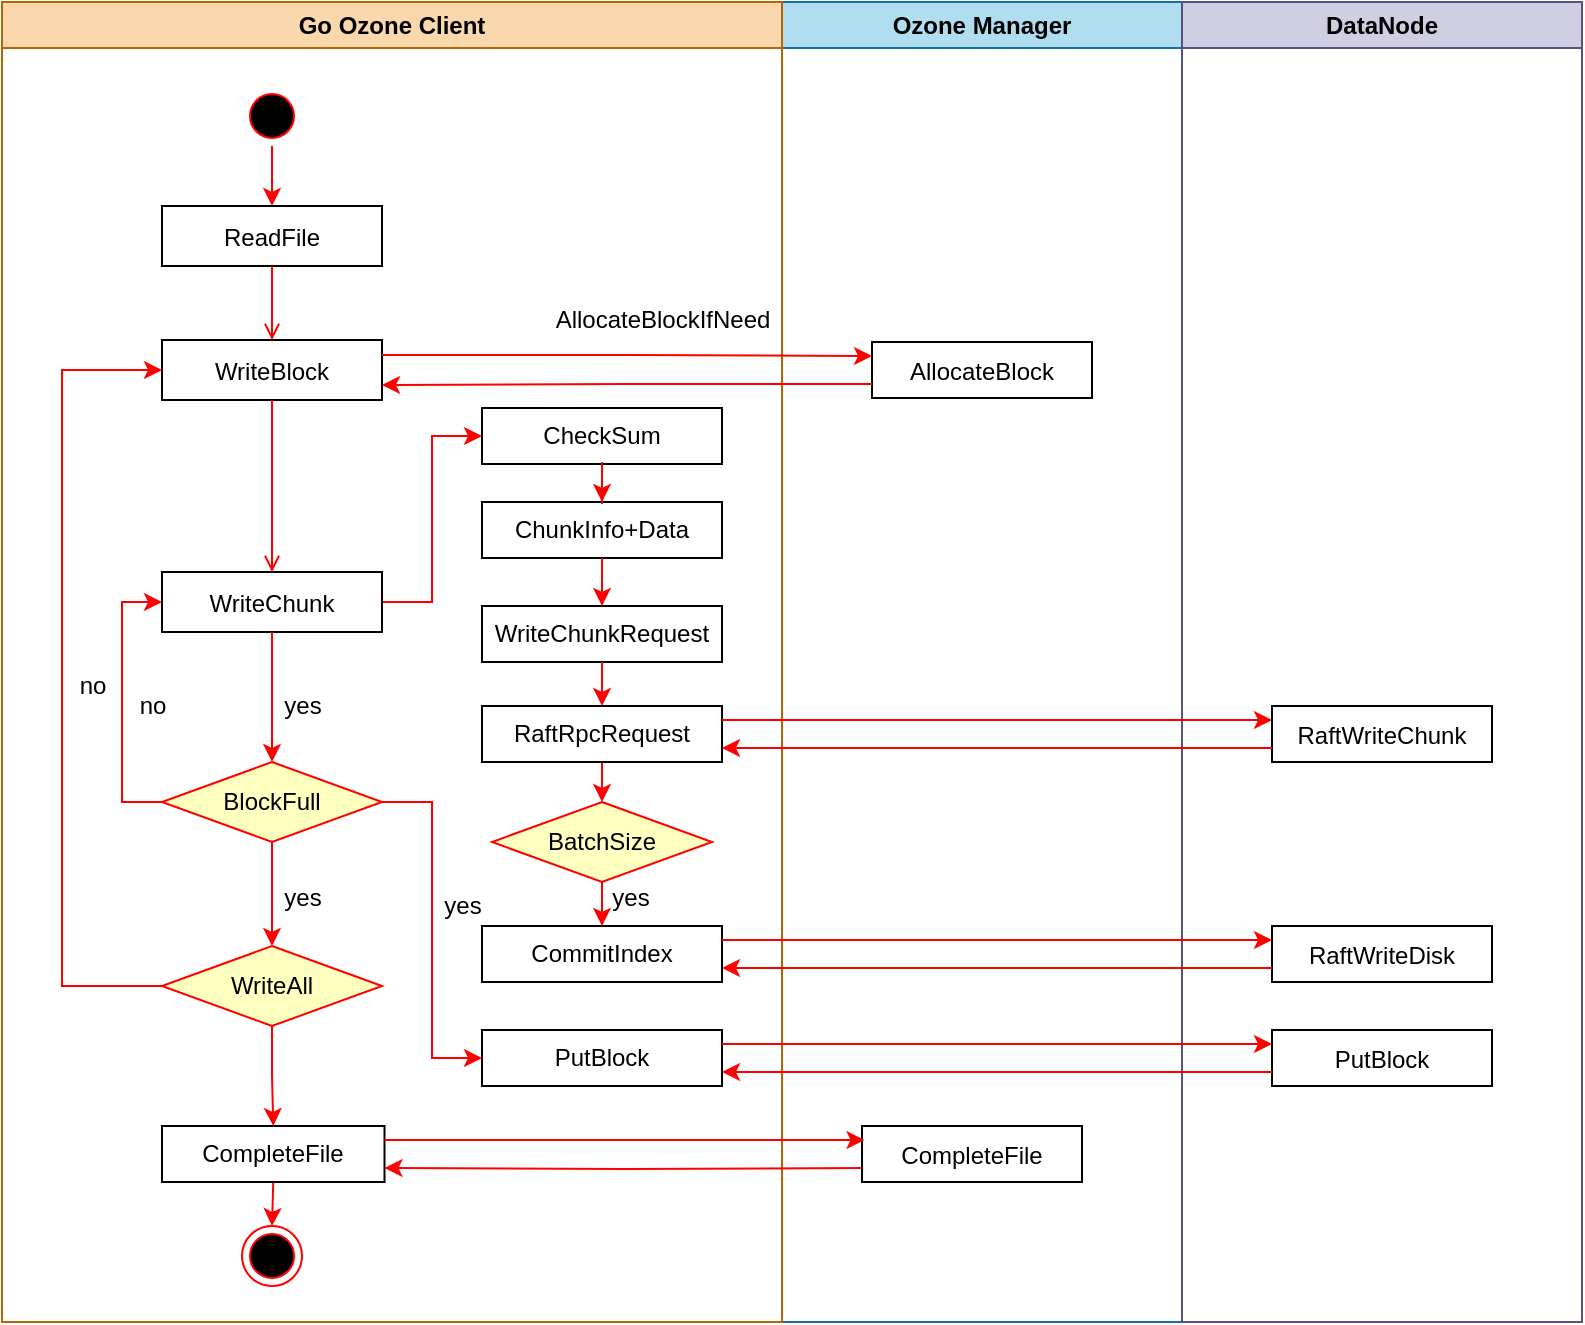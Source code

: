 <mxfile version="14.4.7" type="github">
  <diagram name="Page-1" id="e7e014a7-5840-1c2e-5031-d8a46d1fe8dd">
    <mxGraphModel dx="946" dy="515" grid="1" gridSize="10" guides="1" tooltips="1" connect="1" arrows="1" fold="1" page="1" pageScale="1" pageWidth="1169" pageHeight="826" background="#ffffff" math="0" shadow="0">
      <root>
        <mxCell id="0" />
        <mxCell id="1" parent="0" />
        <mxCell id="3" value="Ozone Manager" style="swimlane;whiteSpace=wrap;fillColor=#b1ddf0;strokeColor=#10739e;" parent="1" vertex="1">
          <mxGeometry x="510" y="128" width="200" height="660" as="geometry" />
        </mxCell>
        <mxCell id="15" value="AllocateBlock" style="" parent="3" vertex="1">
          <mxGeometry x="45" y="170" width="110" height="28" as="geometry" />
        </mxCell>
        <mxCell id="2" value="Go Ozone Client" style="swimlane;whiteSpace=wrap;fillColor=#fad7ac;strokeColor=#b46504;" parent="3" vertex="1">
          <mxGeometry x="-390" width="390" height="660" as="geometry" />
        </mxCell>
        <mxCell id="Hb1o-aAh4JWjioTGs-aV-61" style="edgeStyle=orthogonalEdgeStyle;rounded=0;orthogonalLoop=1;jettySize=auto;html=1;exitX=0.5;exitY=1;exitDx=0;exitDy=0;entryX=0.5;entryY=0;entryDx=0;entryDy=0;strokeColor=#FF0000;" edge="1" parent="2" source="5" target="7">
          <mxGeometry relative="1" as="geometry" />
        </mxCell>
        <mxCell id="5" value="" style="ellipse;shape=startState;fillColor=#000000;strokeColor=#ff0000;" parent="2" vertex="1">
          <mxGeometry x="120" y="42" width="30" height="30" as="geometry" />
        </mxCell>
        <mxCell id="7" value="ReadFile" style="" parent="2" vertex="1">
          <mxGeometry x="80" y="102" width="110" height="30" as="geometry" />
        </mxCell>
        <mxCell id="8" value="WriteBlock" style="" parent="2" vertex="1">
          <mxGeometry x="80" y="169" width="110" height="30" as="geometry" />
        </mxCell>
        <mxCell id="9" value="" style="endArrow=open;strokeColor=#FF0000;endFill=1;rounded=0" parent="2" source="7" target="8" edge="1">
          <mxGeometry relative="1" as="geometry" />
        </mxCell>
        <mxCell id="Hb1o-aAh4JWjioTGs-aV-103" style="edgeStyle=orthogonalEdgeStyle;rounded=0;orthogonalLoop=1;jettySize=auto;html=1;exitX=1;exitY=0.5;exitDx=0;exitDy=0;entryX=0;entryY=0.5;entryDx=0;entryDy=0;strokeColor=#FF0000;" edge="1" parent="2" source="10" target="Hb1o-aAh4JWjioTGs-aV-71">
          <mxGeometry relative="1" as="geometry" />
        </mxCell>
        <mxCell id="10" value="WriteChunk" style="" parent="2" vertex="1">
          <mxGeometry x="80" y="285" width="110" height="30" as="geometry" />
        </mxCell>
        <mxCell id="11" value="" style="endArrow=open;strokeColor=#FF0000;endFill=1;rounded=0" parent="2" source="8" target="10" edge="1">
          <mxGeometry relative="1" as="geometry" />
        </mxCell>
        <mxCell id="Hb1o-aAh4JWjioTGs-aV-48" style="edgeStyle=orthogonalEdgeStyle;rounded=0;orthogonalLoop=1;jettySize=auto;html=1;exitX=0;exitY=0.5;exitDx=0;exitDy=0;entryX=0;entryY=0.5;entryDx=0;entryDy=0;strokeColor=#FF0000;" edge="1" parent="2" source="Hb1o-aAh4JWjioTGs-aV-41" target="10">
          <mxGeometry relative="1" as="geometry" />
        </mxCell>
        <mxCell id="Hb1o-aAh4JWjioTGs-aV-52" style="edgeStyle=orthogonalEdgeStyle;rounded=0;orthogonalLoop=1;jettySize=auto;html=1;exitX=0.5;exitY=1;exitDx=0;exitDy=0;entryX=0.5;entryY=0;entryDx=0;entryDy=0;strokeColor=#FF0000;" edge="1" parent="2" source="Hb1o-aAh4JWjioTGs-aV-41" target="Hb1o-aAh4JWjioTGs-aV-50">
          <mxGeometry relative="1" as="geometry" />
        </mxCell>
        <mxCell id="Hb1o-aAh4JWjioTGs-aV-41" value="BlockFull" style="rhombus;whiteSpace=wrap;html=1;strokeColor=#FF0000;fillColor=#FFFFC0;" vertex="1" parent="2">
          <mxGeometry x="80" y="380" width="110" height="40" as="geometry" />
        </mxCell>
        <mxCell id="Hb1o-aAh4JWjioTGs-aV-42" value="" style="edgeStyle=orthogonalEdgeStyle;rounded=0;orthogonalLoop=1;jettySize=auto;html=1;strokeColor=#FF0000;" edge="1" parent="2" source="10" target="Hb1o-aAh4JWjioTGs-aV-41">
          <mxGeometry relative="1" as="geometry" />
        </mxCell>
        <mxCell id="Hb1o-aAh4JWjioTGs-aV-45" value="AllocateBlockIfNeed" style="text;html=1;align=center;verticalAlign=middle;resizable=0;points=[];autosize=1;" vertex="1" parent="2">
          <mxGeometry x="270" y="149" width="120" height="20" as="geometry" />
        </mxCell>
        <mxCell id="Hb1o-aAh4JWjioTGs-aV-54" style="edgeStyle=orthogonalEdgeStyle;rounded=0;orthogonalLoop=1;jettySize=auto;html=1;exitX=0;exitY=0.5;exitDx=0;exitDy=0;strokeColor=#FF0000;" edge="1" parent="2" source="Hb1o-aAh4JWjioTGs-aV-50">
          <mxGeometry relative="1" as="geometry">
            <mxPoint x="80" y="184" as="targetPoint" />
            <Array as="points">
              <mxPoint x="30" y="492" />
              <mxPoint x="30" y="184" />
              <mxPoint x="80" y="184" />
            </Array>
          </mxGeometry>
        </mxCell>
        <mxCell id="Hb1o-aAh4JWjioTGs-aV-50" value="WriteAll" style="rhombus;whiteSpace=wrap;html=1;strokeColor=#FF0000;fillColor=#FFFFC0;" vertex="1" parent="2">
          <mxGeometry x="80" y="472" width="110" height="40" as="geometry" />
        </mxCell>
        <mxCell id="Hb1o-aAh4JWjioTGs-aV-53" value="yes" style="text;html=1;align=center;verticalAlign=middle;resizable=0;points=[];autosize=1;" vertex="1" parent="2">
          <mxGeometry x="135" y="342" width="30" height="20" as="geometry" />
        </mxCell>
        <mxCell id="Hb1o-aAh4JWjioTGs-aV-49" value="no" style="text;html=1;align=center;verticalAlign=middle;resizable=0;points=[];autosize=1;" vertex="1" parent="2">
          <mxGeometry x="60" y="342" width="30" height="20" as="geometry" />
        </mxCell>
        <mxCell id="Hb1o-aAh4JWjioTGs-aV-67" style="edgeStyle=orthogonalEdgeStyle;rounded=0;orthogonalLoop=1;jettySize=auto;html=1;exitX=0.5;exitY=1;exitDx=0;exitDy=0;entryX=0.5;entryY=0;entryDx=0;entryDy=0;strokeColor=#FF0000;" edge="1" parent="2" source="Hb1o-aAh4JWjioTGs-aV-63" target="Hb1o-aAh4JWjioTGs-aV-66">
          <mxGeometry relative="1" as="geometry" />
        </mxCell>
        <mxCell id="Hb1o-aAh4JWjioTGs-aV-63" value="CompleteFile" style="whiteSpace=wrap;html=1;fillColor=#FFFFFF;" vertex="1" parent="2">
          <mxGeometry x="80" y="562" width="111.25" height="28" as="geometry" />
        </mxCell>
        <mxCell id="Hb1o-aAh4JWjioTGs-aV-64" value="" style="edgeStyle=orthogonalEdgeStyle;rounded=0;orthogonalLoop=1;jettySize=auto;html=1;strokeColor=#FF0000;" edge="1" parent="2" source="Hb1o-aAh4JWjioTGs-aV-50" target="Hb1o-aAh4JWjioTGs-aV-63">
          <mxGeometry relative="1" as="geometry" />
        </mxCell>
        <mxCell id="Hb1o-aAh4JWjioTGs-aV-55" value="no" style="text;html=1;align=center;verticalAlign=middle;resizable=0;points=[];autosize=1;" vertex="1" parent="2">
          <mxGeometry x="30" y="332" width="30" height="20" as="geometry" />
        </mxCell>
        <mxCell id="Hb1o-aAh4JWjioTGs-aV-65" value="yes" style="text;html=1;align=center;verticalAlign=middle;resizable=0;points=[];autosize=1;" vertex="1" parent="2">
          <mxGeometry x="135" y="438" width="30" height="20" as="geometry" />
        </mxCell>
        <mxCell id="Hb1o-aAh4JWjioTGs-aV-66" value="" style="ellipse;html=1;shape=endState;fillColor=#000000;strokeColor=#ff0000;" vertex="1" parent="2">
          <mxGeometry x="120" y="612" width="30" height="30" as="geometry" />
        </mxCell>
        <mxCell id="Hb1o-aAh4JWjioTGs-aV-71" value="CheckSum" style="rounded=0;whiteSpace=wrap;html=1;strokeColor=#000000;fillColor=#FFFFFF;" vertex="1" parent="2">
          <mxGeometry x="240" y="203" width="120" height="28" as="geometry" />
        </mxCell>
        <mxCell id="Hb1o-aAh4JWjioTGs-aV-72" value="ChunkInfo+Data" style="rounded=0;whiteSpace=wrap;html=1;strokeColor=#000000;fillColor=#FFFFFF;" vertex="1" parent="2">
          <mxGeometry x="240" y="250" width="120" height="28" as="geometry" />
        </mxCell>
        <mxCell id="Hb1o-aAh4JWjioTGs-aV-73" value="" style="edgeStyle=orthogonalEdgeStyle;rounded=0;orthogonalLoop=1;jettySize=auto;html=1;strokeColor=#FF0000;" edge="1" parent="2" source="Hb1o-aAh4JWjioTGs-aV-71" target="Hb1o-aAh4JWjioTGs-aV-72">
          <mxGeometry relative="1" as="geometry" />
        </mxCell>
        <mxCell id="Hb1o-aAh4JWjioTGs-aV-74" value="WriteChunkRequest" style="rounded=0;whiteSpace=wrap;html=1;strokeColor=#000000;fillColor=#FFFFFF;" vertex="1" parent="2">
          <mxGeometry x="240" y="302" width="120" height="28" as="geometry" />
        </mxCell>
        <mxCell id="Hb1o-aAh4JWjioTGs-aV-75" value="" style="edgeStyle=orthogonalEdgeStyle;rounded=0;orthogonalLoop=1;jettySize=auto;html=1;strokeColor=#FF0000;" edge="1" parent="2" source="Hb1o-aAh4JWjioTGs-aV-72" target="Hb1o-aAh4JWjioTGs-aV-74">
          <mxGeometry relative="1" as="geometry" />
        </mxCell>
        <mxCell id="Hb1o-aAh4JWjioTGs-aV-77" value="PutBlock" style="rounded=0;whiteSpace=wrap;html=1;strokeColor=#000000;fillColor=#FFFFFF;" vertex="1" parent="2">
          <mxGeometry x="240" y="514" width="120" height="28" as="geometry" />
        </mxCell>
        <mxCell id="Hb1o-aAh4JWjioTGs-aV-76" style="edgeStyle=orthogonalEdgeStyle;rounded=0;orthogonalLoop=1;jettySize=auto;html=1;exitX=1;exitY=0.5;exitDx=0;exitDy=0;strokeColor=#FF0000;entryX=0;entryY=0.5;entryDx=0;entryDy=0;" edge="1" parent="2" source="Hb1o-aAh4JWjioTGs-aV-41" target="Hb1o-aAh4JWjioTGs-aV-77">
          <mxGeometry relative="1" as="geometry">
            <mxPoint x="220" y="412" as="targetPoint" />
          </mxGeometry>
        </mxCell>
        <mxCell id="Hb1o-aAh4JWjioTGs-aV-78" value="yes" style="text;html=1;align=center;verticalAlign=middle;resizable=0;points=[];autosize=1;" vertex="1" parent="2">
          <mxGeometry x="215" y="442" width="30" height="20" as="geometry" />
        </mxCell>
        <mxCell id="Hb1o-aAh4JWjioTGs-aV-97" style="edgeStyle=orthogonalEdgeStyle;rounded=0;orthogonalLoop=1;jettySize=auto;html=1;exitX=0.5;exitY=1;exitDx=0;exitDy=0;entryX=0.5;entryY=0;entryDx=0;entryDy=0;strokeColor=#FF0000;" edge="1" parent="2" source="Hb1o-aAh4JWjioTGs-aV-79" target="Hb1o-aAh4JWjioTGs-aV-94">
          <mxGeometry relative="1" as="geometry" />
        </mxCell>
        <mxCell id="Hb1o-aAh4JWjioTGs-aV-79" value="RaftRpcRequest" style="rounded=0;whiteSpace=wrap;html=1;strokeColor=#000000;fillColor=#FFFFFF;" vertex="1" parent="2">
          <mxGeometry x="240" y="352" width="120" height="28" as="geometry" />
        </mxCell>
        <mxCell id="Hb1o-aAh4JWjioTGs-aV-80" value="" style="edgeStyle=orthogonalEdgeStyle;rounded=0;orthogonalLoop=1;jettySize=auto;html=1;strokeColor=#FF0000;" edge="1" parent="2" source="Hb1o-aAh4JWjioTGs-aV-74" target="Hb1o-aAh4JWjioTGs-aV-79">
          <mxGeometry relative="1" as="geometry" />
        </mxCell>
        <mxCell id="Hb1o-aAh4JWjioTGs-aV-94" value="BatchSize" style="rhombus;whiteSpace=wrap;html=1;strokeColor=#FF0000;fillColor=#FFFFC0;" vertex="1" parent="2">
          <mxGeometry x="245" y="400" width="110" height="40" as="geometry" />
        </mxCell>
        <mxCell id="Hb1o-aAh4JWjioTGs-aV-96" value="CommitIndex" style="rounded=0;whiteSpace=wrap;html=1;strokeColor=#000000;fillColor=#FFFFFF;" vertex="1" parent="2">
          <mxGeometry x="240" y="462" width="120" height="28" as="geometry" />
        </mxCell>
        <mxCell id="Hb1o-aAh4JWjioTGs-aV-98" value="yes" style="text;html=1;align=center;verticalAlign=middle;resizable=0;points=[];autosize=1;" vertex="1" parent="2">
          <mxGeometry x="299" y="438" width="30" height="20" as="geometry" />
        </mxCell>
        <mxCell id="Hb1o-aAh4JWjioTGs-aV-44" style="edgeStyle=orthogonalEdgeStyle;rounded=0;orthogonalLoop=1;jettySize=auto;html=1;exitX=1;exitY=0.25;exitDx=0;exitDy=0;entryX=0;entryY=0.25;entryDx=0;entryDy=0;strokeColor=#FF0000;" edge="1" parent="3" source="8" target="15">
          <mxGeometry relative="1" as="geometry">
            <mxPoint x="35.5" y="185" as="targetPoint" />
          </mxGeometry>
        </mxCell>
        <mxCell id="Hb1o-aAh4JWjioTGs-aV-46" style="edgeStyle=orthogonalEdgeStyle;rounded=0;orthogonalLoop=1;jettySize=auto;html=1;exitX=0;exitY=0.75;exitDx=0;exitDy=0;entryX=1;entryY=0.75;entryDx=0;entryDy=0;strokeColor=#FF0000;" edge="1" parent="3" source="15" target="8">
          <mxGeometry relative="1" as="geometry">
            <mxPoint x="-104.5" y="212" as="targetPoint" />
          </mxGeometry>
        </mxCell>
        <mxCell id="Hb1o-aAh4JWjioTGs-aV-84" style="edgeStyle=orthogonalEdgeStyle;rounded=0;orthogonalLoop=1;jettySize=auto;html=1;exitX=0;exitY=0.75;exitDx=0;exitDy=0;entryX=1;entryY=0.75;entryDx=0;entryDy=0;strokeColor=#FF0000;" edge="1" parent="3" target="Hb1o-aAh4JWjioTGs-aV-63">
          <mxGeometry relative="1" as="geometry">
            <mxPoint x="41.25" y="583" as="sourcePoint" />
          </mxGeometry>
        </mxCell>
        <mxCell id="Hb1o-aAh4JWjioTGs-aV-82" value="CompleteFile" style="" vertex="1" parent="3">
          <mxGeometry x="40" y="562" width="110" height="28" as="geometry" />
        </mxCell>
        <mxCell id="Hb1o-aAh4JWjioTGs-aV-83" style="edgeStyle=orthogonalEdgeStyle;rounded=0;orthogonalLoop=1;jettySize=auto;html=1;exitX=1;exitY=0.25;exitDx=0;exitDy=0;entryX=0;entryY=0.25;entryDx=0;entryDy=0;strokeColor=#FF0000;" edge="1" parent="3" source="Hb1o-aAh4JWjioTGs-aV-63">
          <mxGeometry relative="1" as="geometry">
            <mxPoint x="41.25" y="569" as="targetPoint" />
          </mxGeometry>
        </mxCell>
        <mxCell id="4" value="DataNode" style="swimlane;whiteSpace=wrap;fillColor=#d0cee2;strokeColor=#56517e;" parent="1" vertex="1">
          <mxGeometry x="710" y="128" width="200" height="660" as="geometry" />
        </mxCell>
        <mxCell id="Hb1o-aAh4JWjioTGs-aV-62" value="RaftWriteChunk" style="" vertex="1" parent="4">
          <mxGeometry x="45" y="352" width="110" height="28" as="geometry" />
        </mxCell>
        <mxCell id="Hb1o-aAh4JWjioTGs-aV-87" value="PutBlock" style="" vertex="1" parent="4">
          <mxGeometry x="45" y="514" width="110" height="28" as="geometry" />
        </mxCell>
        <mxCell id="Hb1o-aAh4JWjioTGs-aV-99" value="RaftWriteDisk" style="" vertex="1" parent="4">
          <mxGeometry x="45" y="462" width="110" height="28" as="geometry" />
        </mxCell>
        <mxCell id="Hb1o-aAh4JWjioTGs-aV-85" style="edgeStyle=orthogonalEdgeStyle;rounded=0;orthogonalLoop=1;jettySize=auto;html=1;exitX=1;exitY=0.25;exitDx=0;exitDy=0;entryX=0;entryY=0.25;entryDx=0;entryDy=0;strokeColor=#FF0000;" edge="1" parent="1" source="Hb1o-aAh4JWjioTGs-aV-79" target="Hb1o-aAh4JWjioTGs-aV-62">
          <mxGeometry relative="1" as="geometry" />
        </mxCell>
        <mxCell id="Hb1o-aAh4JWjioTGs-aV-86" style="edgeStyle=orthogonalEdgeStyle;rounded=0;orthogonalLoop=1;jettySize=auto;html=1;exitX=0;exitY=0.75;exitDx=0;exitDy=0;entryX=1;entryY=0.75;entryDx=0;entryDy=0;strokeColor=#FF0000;" edge="1" parent="1" source="Hb1o-aAh4JWjioTGs-aV-62" target="Hb1o-aAh4JWjioTGs-aV-79">
          <mxGeometry relative="1" as="geometry" />
        </mxCell>
        <mxCell id="Hb1o-aAh4JWjioTGs-aV-88" style="edgeStyle=orthogonalEdgeStyle;rounded=0;orthogonalLoop=1;jettySize=auto;html=1;exitX=1;exitY=0.25;exitDx=0;exitDy=0;entryX=0;entryY=0.25;entryDx=0;entryDy=0;strokeColor=#FF0000;" edge="1" parent="1" source="Hb1o-aAh4JWjioTGs-aV-77" target="Hb1o-aAh4JWjioTGs-aV-87">
          <mxGeometry relative="1" as="geometry" />
        </mxCell>
        <mxCell id="Hb1o-aAh4JWjioTGs-aV-89" style="edgeStyle=orthogonalEdgeStyle;rounded=0;orthogonalLoop=1;jettySize=auto;html=1;exitX=0;exitY=0.75;exitDx=0;exitDy=0;entryX=1;entryY=0.75;entryDx=0;entryDy=0;strokeColor=#FF0000;" edge="1" parent="1" source="Hb1o-aAh4JWjioTGs-aV-87" target="Hb1o-aAh4JWjioTGs-aV-77">
          <mxGeometry relative="1" as="geometry" />
        </mxCell>
        <mxCell id="Hb1o-aAh4JWjioTGs-aV-95" style="edgeStyle=orthogonalEdgeStyle;rounded=0;orthogonalLoop=1;jettySize=auto;html=1;exitX=0.5;exitY=1;exitDx=0;exitDy=0;strokeColor=#FF0000;" edge="1" parent="1" source="Hb1o-aAh4JWjioTGs-aV-94">
          <mxGeometry relative="1" as="geometry">
            <mxPoint x="420" y="590" as="targetPoint" />
          </mxGeometry>
        </mxCell>
        <mxCell id="Hb1o-aAh4JWjioTGs-aV-100" style="edgeStyle=orthogonalEdgeStyle;rounded=0;orthogonalLoop=1;jettySize=auto;html=1;exitX=1;exitY=0.25;exitDx=0;exitDy=0;entryX=0;entryY=0.25;entryDx=0;entryDy=0;strokeColor=#FF0000;" edge="1" parent="1" source="Hb1o-aAh4JWjioTGs-aV-96" target="Hb1o-aAh4JWjioTGs-aV-99">
          <mxGeometry relative="1" as="geometry" />
        </mxCell>
        <mxCell id="Hb1o-aAh4JWjioTGs-aV-101" style="edgeStyle=orthogonalEdgeStyle;rounded=0;orthogonalLoop=1;jettySize=auto;html=1;exitX=0;exitY=0.75;exitDx=0;exitDy=0;entryX=1;entryY=0.75;entryDx=0;entryDy=0;strokeColor=#FF0000;" edge="1" parent="1" source="Hb1o-aAh4JWjioTGs-aV-99" target="Hb1o-aAh4JWjioTGs-aV-96">
          <mxGeometry relative="1" as="geometry" />
        </mxCell>
      </root>
    </mxGraphModel>
  </diagram>
</mxfile>
